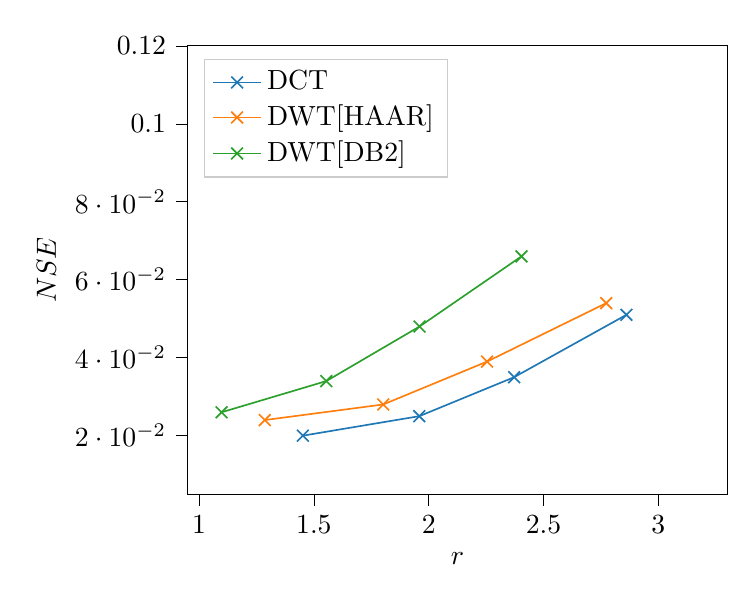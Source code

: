 % This file was created with tikzplotlib v0.10.1.
\begin{tikzpicture}

\definecolor{darkgray176}{RGB}{176,176,176}
\definecolor{darkorange25512714}{RGB}{255,127,14}
\definecolor{forestgreen4416044}{RGB}{44,160,44}
\definecolor{lightgray204}{RGB}{204,204,204}
\definecolor{steelblue31119180}{RGB}{31,119,180}

\begin{axis}[
legend cell align={left},
legend style={
  fill opacity=0.8,
  draw opacity=1,
  text opacity=1,
  at={(0.03,0.97)},
  anchor=north west,
  draw=lightgray204
},
tick align=outside,
tick pos=left,
x grid style={darkgray176},
xlabel={\(\displaystyle r\)},
xmin=0.95, xmax=3.3,
xtick style={color=black},
y grid style={darkgray176},
ylabel={\(\displaystyle NSE\)},
ymin=0.005, ymax=0.12,
ytick style={color=black}
]
\addplot [semithick, steelblue31119180, mark=x, mark size=3.0, mark options={solid}]
table {%
2.861 0.051
2.372 0.035
1.959 0.025
1.452 0.02
};
\addlegendentry{DCT}
\addplot [semithick, darkorange25512714, mark=x, mark size=3.0, mark options={solid}]
table {%
2.773 0.054
2.254 0.039
1.802 0.028
1.286 0.024
};
\addlegendentry{DWT[HAAR]}
\addplot [semithick, forestgreen4416044, mark=x, mark size=3.0, mark options={solid}]
table {%
2.404 0.066
1.96 0.048
1.554 0.034
1.098 0.026
};
\addlegendentry{DWT[DB2]}
\end{axis}

\end{tikzpicture}
